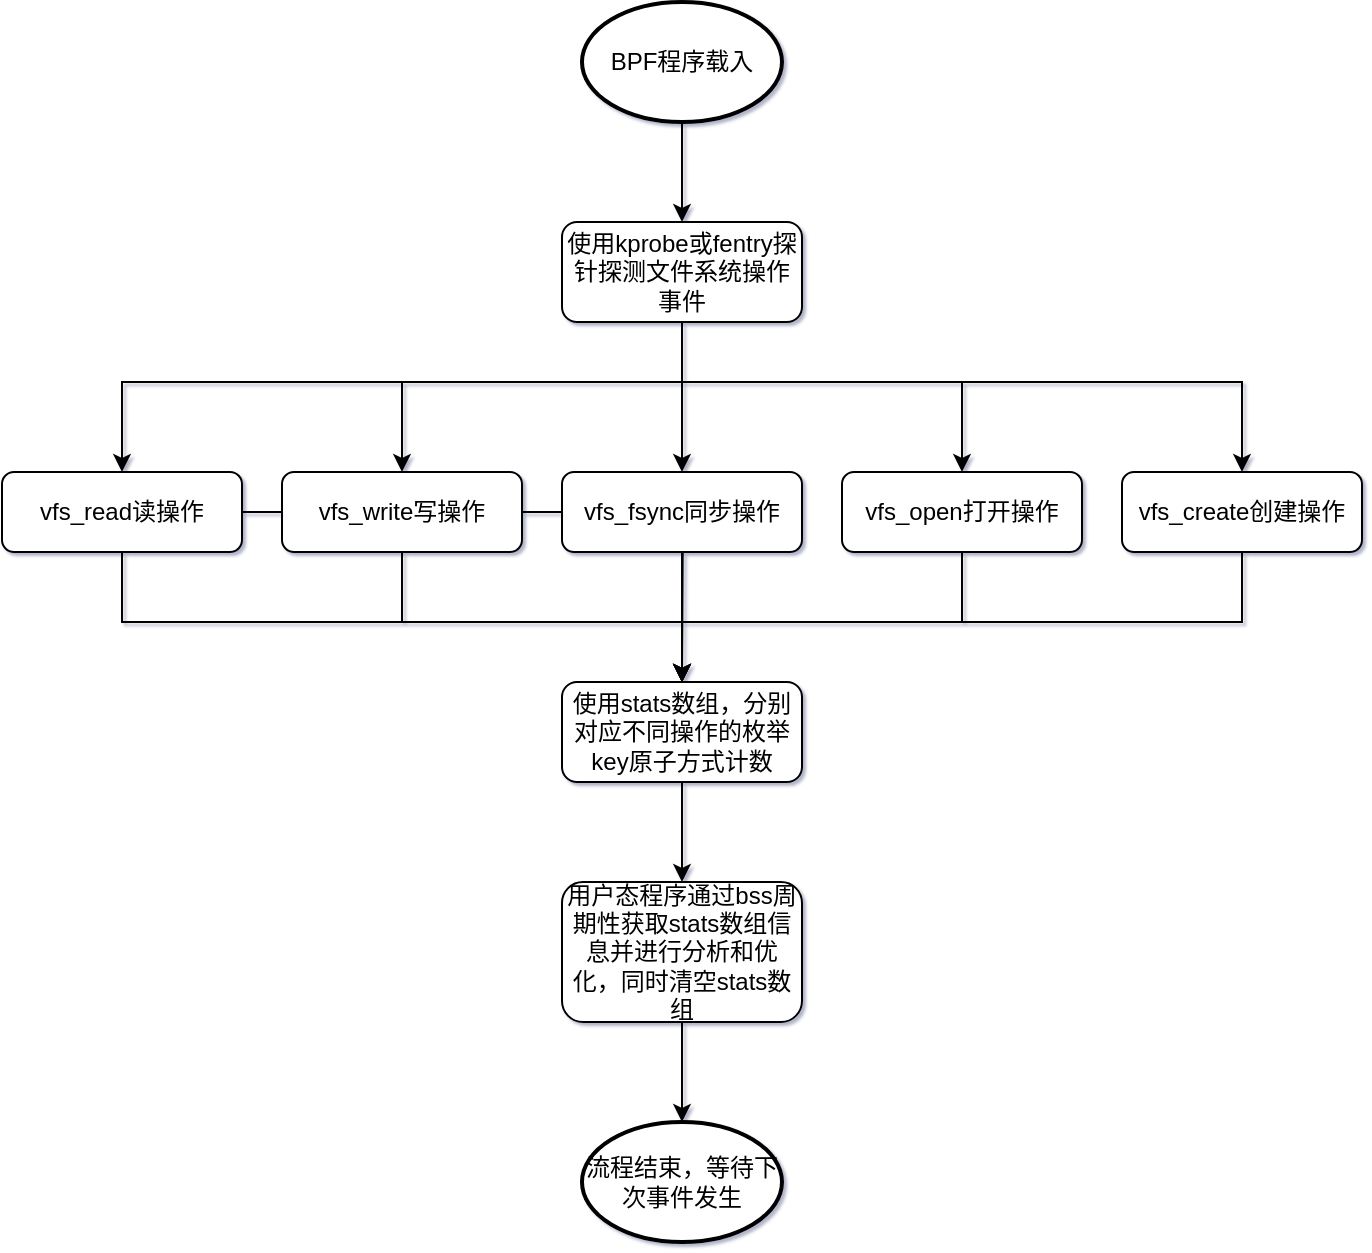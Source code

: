 <mxfile version="21.2.3" type="device">
  <diagram id="C5RBs43oDa-KdzZeNtuy" name="Page-1">
    <mxGraphModel dx="1296" dy="728" grid="1" gridSize="10" guides="1" tooltips="1" connect="1" arrows="1" fold="1" page="1" pageScale="1" pageWidth="827" pageHeight="1169" math="0" shadow="1">
      <root>
        <mxCell id="WIyWlLk6GJQsqaUBKTNV-0" />
        <mxCell id="WIyWlLk6GJQsqaUBKTNV-1" parent="WIyWlLk6GJQsqaUBKTNV-0" />
        <mxCell id="x1-yrU4x3XtwjGvSNHW6-3" style="edgeStyle=orthogonalEdgeStyle;rounded=0;orthogonalLoop=1;jettySize=auto;html=1;" edge="1" parent="WIyWlLk6GJQsqaUBKTNV-1" source="x1-yrU4x3XtwjGvSNHW6-0" target="x1-yrU4x3XtwjGvSNHW6-1">
          <mxGeometry relative="1" as="geometry" />
        </mxCell>
        <mxCell id="x1-yrU4x3XtwjGvSNHW6-0" value="BPF程序载入" style="strokeWidth=2;html=1;shape=mxgraph.flowchart.start_1;whiteSpace=wrap;" vertex="1" parent="WIyWlLk6GJQsqaUBKTNV-1">
          <mxGeometry x="170" y="310" width="100" height="60" as="geometry" />
        </mxCell>
        <mxCell id="x1-yrU4x3XtwjGvSNHW6-11" style="edgeStyle=orthogonalEdgeStyle;rounded=0;orthogonalLoop=1;jettySize=auto;html=1;" edge="1" parent="WIyWlLk6GJQsqaUBKTNV-1" source="x1-yrU4x3XtwjGvSNHW6-1" target="x1-yrU4x3XtwjGvSNHW6-4">
          <mxGeometry relative="1" as="geometry">
            <Array as="points">
              <mxPoint x="220" y="500" />
              <mxPoint x="-60" y="500" />
            </Array>
          </mxGeometry>
        </mxCell>
        <mxCell id="x1-yrU4x3XtwjGvSNHW6-12" style="edgeStyle=orthogonalEdgeStyle;rounded=0;orthogonalLoop=1;jettySize=auto;html=1;" edge="1" parent="WIyWlLk6GJQsqaUBKTNV-1" source="x1-yrU4x3XtwjGvSNHW6-1" target="x1-yrU4x3XtwjGvSNHW6-5">
          <mxGeometry relative="1" as="geometry">
            <Array as="points">
              <mxPoint x="220" y="500" />
              <mxPoint x="80" y="500" />
            </Array>
          </mxGeometry>
        </mxCell>
        <mxCell id="x1-yrU4x3XtwjGvSNHW6-13" style="edgeStyle=orthogonalEdgeStyle;rounded=0;orthogonalLoop=1;jettySize=auto;html=1;entryX=0.5;entryY=0;entryDx=0;entryDy=0;" edge="1" parent="WIyWlLk6GJQsqaUBKTNV-1" source="x1-yrU4x3XtwjGvSNHW6-1" target="x1-yrU4x3XtwjGvSNHW6-8">
          <mxGeometry relative="1" as="geometry" />
        </mxCell>
        <mxCell id="x1-yrU4x3XtwjGvSNHW6-14" style="edgeStyle=orthogonalEdgeStyle;rounded=0;orthogonalLoop=1;jettySize=auto;html=1;" edge="1" parent="WIyWlLk6GJQsqaUBKTNV-1" source="x1-yrU4x3XtwjGvSNHW6-1" target="x1-yrU4x3XtwjGvSNHW6-9">
          <mxGeometry relative="1" as="geometry">
            <Array as="points">
              <mxPoint x="220" y="500" />
              <mxPoint x="360" y="500" />
            </Array>
          </mxGeometry>
        </mxCell>
        <mxCell id="x1-yrU4x3XtwjGvSNHW6-15" style="edgeStyle=orthogonalEdgeStyle;rounded=0;orthogonalLoop=1;jettySize=auto;html=1;entryX=0.5;entryY=0;entryDx=0;entryDy=0;" edge="1" parent="WIyWlLk6GJQsqaUBKTNV-1" source="x1-yrU4x3XtwjGvSNHW6-1" target="x1-yrU4x3XtwjGvSNHW6-10">
          <mxGeometry relative="1" as="geometry">
            <Array as="points">
              <mxPoint x="220" y="500" />
              <mxPoint x="500" y="500" />
            </Array>
          </mxGeometry>
        </mxCell>
        <mxCell id="x1-yrU4x3XtwjGvSNHW6-1" value="使用kprobe或fentry探针探测文件系统操作事件" style="rounded=1;whiteSpace=wrap;html=1;fontSize=12;glass=0;strokeWidth=1;shadow=0;" vertex="1" parent="WIyWlLk6GJQsqaUBKTNV-1">
          <mxGeometry x="160" y="420" width="120" height="50" as="geometry" />
        </mxCell>
        <mxCell id="x1-yrU4x3XtwjGvSNHW6-19" style="edgeStyle=orthogonalEdgeStyle;rounded=0;orthogonalLoop=1;jettySize=auto;html=1;" edge="1" parent="WIyWlLk6GJQsqaUBKTNV-1" source="x1-yrU4x3XtwjGvSNHW6-4">
          <mxGeometry relative="1" as="geometry">
            <mxPoint x="220" y="650" as="targetPoint" />
          </mxGeometry>
        </mxCell>
        <mxCell id="x1-yrU4x3XtwjGvSNHW6-23" style="edgeStyle=orthogonalEdgeStyle;rounded=0;orthogonalLoop=1;jettySize=auto;html=1;entryX=0.5;entryY=0;entryDx=0;entryDy=0;" edge="1" parent="WIyWlLk6GJQsqaUBKTNV-1" source="x1-yrU4x3XtwjGvSNHW6-4" target="x1-yrU4x3XtwjGvSNHW6-16">
          <mxGeometry relative="1" as="geometry">
            <Array as="points">
              <mxPoint x="-60" y="620" />
              <mxPoint x="220" y="620" />
            </Array>
          </mxGeometry>
        </mxCell>
        <mxCell id="x1-yrU4x3XtwjGvSNHW6-4" value="vfs_read读操作" style="rounded=1;whiteSpace=wrap;html=1;fontSize=12;glass=0;strokeWidth=1;shadow=0;" vertex="1" parent="WIyWlLk6GJQsqaUBKTNV-1">
          <mxGeometry x="-120" y="545" width="120" height="40" as="geometry" />
        </mxCell>
        <mxCell id="x1-yrU4x3XtwjGvSNHW6-18" style="edgeStyle=orthogonalEdgeStyle;rounded=0;orthogonalLoop=1;jettySize=auto;html=1;entryX=0.5;entryY=0;entryDx=0;entryDy=0;" edge="1" parent="WIyWlLk6GJQsqaUBKTNV-1" source="x1-yrU4x3XtwjGvSNHW6-5" target="x1-yrU4x3XtwjGvSNHW6-16">
          <mxGeometry relative="1" as="geometry">
            <Array as="points">
              <mxPoint x="80" y="620" />
              <mxPoint x="220" y="620" />
            </Array>
          </mxGeometry>
        </mxCell>
        <mxCell id="x1-yrU4x3XtwjGvSNHW6-5" value="vfs_write写操作" style="rounded=1;whiteSpace=wrap;html=1;fontSize=12;glass=0;strokeWidth=1;shadow=0;" vertex="1" parent="WIyWlLk6GJQsqaUBKTNV-1">
          <mxGeometry x="20" y="545" width="120" height="40" as="geometry" />
        </mxCell>
        <mxCell id="x1-yrU4x3XtwjGvSNHW6-17" style="edgeStyle=orthogonalEdgeStyle;rounded=0;orthogonalLoop=1;jettySize=auto;html=1;entryX=0.5;entryY=0;entryDx=0;entryDy=0;" edge="1" parent="WIyWlLk6GJQsqaUBKTNV-1" source="x1-yrU4x3XtwjGvSNHW6-8" target="x1-yrU4x3XtwjGvSNHW6-16">
          <mxGeometry relative="1" as="geometry" />
        </mxCell>
        <mxCell id="x1-yrU4x3XtwjGvSNHW6-8" value="vfs_fsync同步操作" style="rounded=1;whiteSpace=wrap;html=1;fontSize=12;glass=0;strokeWidth=1;shadow=0;" vertex="1" parent="WIyWlLk6GJQsqaUBKTNV-1">
          <mxGeometry x="160" y="545" width="120" height="40" as="geometry" />
        </mxCell>
        <mxCell id="x1-yrU4x3XtwjGvSNHW6-24" style="edgeStyle=orthogonalEdgeStyle;rounded=0;orthogonalLoop=1;jettySize=auto;html=1;entryX=0.5;entryY=0;entryDx=0;entryDy=0;" edge="1" parent="WIyWlLk6GJQsqaUBKTNV-1" source="x1-yrU4x3XtwjGvSNHW6-9" target="x1-yrU4x3XtwjGvSNHW6-16">
          <mxGeometry relative="1" as="geometry">
            <Array as="points">
              <mxPoint x="360" y="620" />
              <mxPoint x="220" y="620" />
            </Array>
          </mxGeometry>
        </mxCell>
        <mxCell id="x1-yrU4x3XtwjGvSNHW6-9" value="vfs_open打开操作" style="rounded=1;whiteSpace=wrap;html=1;fontSize=12;glass=0;strokeWidth=1;shadow=0;" vertex="1" parent="WIyWlLk6GJQsqaUBKTNV-1">
          <mxGeometry x="300" y="545" width="120" height="40" as="geometry" />
        </mxCell>
        <mxCell id="x1-yrU4x3XtwjGvSNHW6-25" style="edgeStyle=orthogonalEdgeStyle;rounded=0;orthogonalLoop=1;jettySize=auto;html=1;" edge="1" parent="WIyWlLk6GJQsqaUBKTNV-1" source="x1-yrU4x3XtwjGvSNHW6-10" target="x1-yrU4x3XtwjGvSNHW6-16">
          <mxGeometry relative="1" as="geometry">
            <Array as="points">
              <mxPoint x="500" y="620" />
              <mxPoint x="220" y="620" />
            </Array>
          </mxGeometry>
        </mxCell>
        <mxCell id="x1-yrU4x3XtwjGvSNHW6-10" value="vfs_create创建操作" style="rounded=1;whiteSpace=wrap;html=1;fontSize=12;glass=0;strokeWidth=1;shadow=0;" vertex="1" parent="WIyWlLk6GJQsqaUBKTNV-1">
          <mxGeometry x="440" y="545" width="120" height="40" as="geometry" />
        </mxCell>
        <mxCell id="x1-yrU4x3XtwjGvSNHW6-27" style="edgeStyle=orthogonalEdgeStyle;rounded=0;orthogonalLoop=1;jettySize=auto;html=1;entryX=0.5;entryY=0;entryDx=0;entryDy=0;" edge="1" parent="WIyWlLk6GJQsqaUBKTNV-1" source="x1-yrU4x3XtwjGvSNHW6-16" target="x1-yrU4x3XtwjGvSNHW6-26">
          <mxGeometry relative="1" as="geometry" />
        </mxCell>
        <mxCell id="x1-yrU4x3XtwjGvSNHW6-16" value="使用stats数组，分别对应不同操作的枚举key原子方式计数" style="rounded=1;whiteSpace=wrap;html=1;fontSize=12;glass=0;strokeWidth=1;shadow=0;" vertex="1" parent="WIyWlLk6GJQsqaUBKTNV-1">
          <mxGeometry x="160" y="650" width="120" height="50" as="geometry" />
        </mxCell>
        <mxCell id="x1-yrU4x3XtwjGvSNHW6-29" style="edgeStyle=orthogonalEdgeStyle;rounded=0;orthogonalLoop=1;jettySize=auto;html=1;entryX=0.5;entryY=0;entryDx=0;entryDy=0;entryPerimeter=0;" edge="1" parent="WIyWlLk6GJQsqaUBKTNV-1" source="x1-yrU4x3XtwjGvSNHW6-26" target="x1-yrU4x3XtwjGvSNHW6-28">
          <mxGeometry relative="1" as="geometry" />
        </mxCell>
        <mxCell id="x1-yrU4x3XtwjGvSNHW6-26" value="用户态程序通过bss周期性获取stats数组信息并进行分析和优化，同时清空stats数组" style="rounded=1;whiteSpace=wrap;html=1;fontSize=12;glass=0;strokeWidth=1;shadow=0;" vertex="1" parent="WIyWlLk6GJQsqaUBKTNV-1">
          <mxGeometry x="160" y="750" width="120" height="70" as="geometry" />
        </mxCell>
        <mxCell id="x1-yrU4x3XtwjGvSNHW6-28" value="流程结束，等待下次事件发生" style="strokeWidth=2;html=1;shape=mxgraph.flowchart.start_1;whiteSpace=wrap;" vertex="1" parent="WIyWlLk6GJQsqaUBKTNV-1">
          <mxGeometry x="170" y="870" width="100" height="60" as="geometry" />
        </mxCell>
      </root>
    </mxGraphModel>
  </diagram>
</mxfile>
